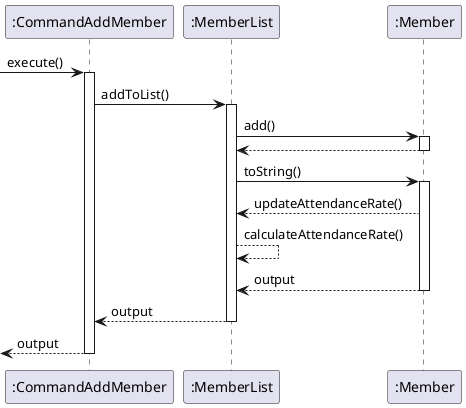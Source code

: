 @startuml
 -> ":CommandAddMember": execute()


activate ":CommandAddMember"
":CommandAddMember" -> ":MemberList" : addToList()
activate ":MemberList"
":MemberList" -> ":Member": add()
activate ":Member"
return
":MemberList" -> ":Member" : toString()
activate ":Member"
":Member" --> ":MemberList" : updateAttendanceRate()
":MemberList" --> ":MemberList" : calculateAttendanceRate()
return output
return output
return output
deactivate ":CommandAddMember"
@enduml